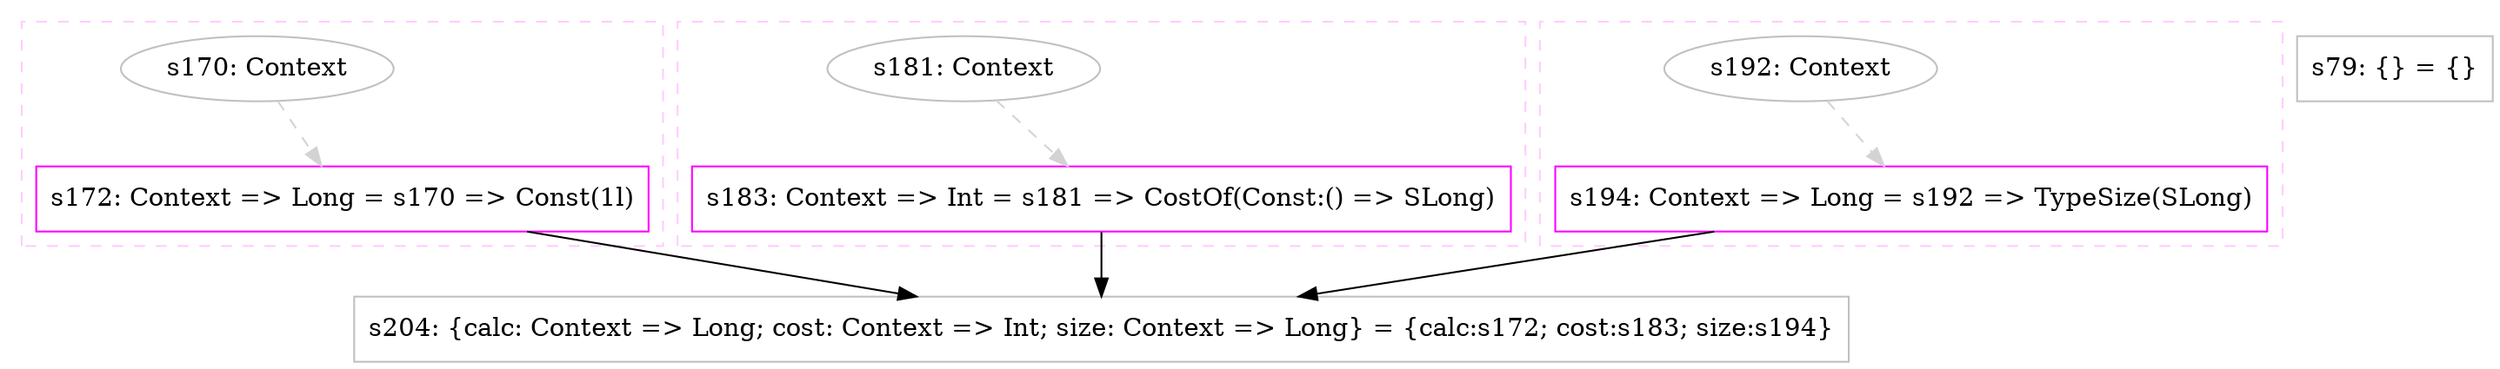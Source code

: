 digraph "oneL" {
concentrate=true
node [style=filled, fillcolor=orangered]

subgraph cluster_s172 {
style=dashed; color="#FFCCFF"
"s170" [
label="s170: Context"
shape=oval, color=gray, tooltip="s170:Context", style=filled, fillcolor=white
]
"s172" [
label="s172: Context => Long = s170 => Const(1l)"
shape=box, color=magenta, tooltip="s172:Context => Long", style=filled, fillcolor=white
]
{rank=source; s170}
{rank=sink; s172}
}
subgraph cluster_s183 {
style=dashed; color="#FFCCFF"
"s181" [
label="s181: Context"
shape=oval, color=gray, tooltip="s181:Context", style=filled, fillcolor=white
]
"s183" [
label="s183: Context => Int = s181 => CostOf(Const:() => SLong)"
shape=box, color=magenta, tooltip="s183:Context => Int", style=filled, fillcolor=white
]
{rank=source; s181}
{rank=sink; s183}
}
subgraph cluster_s194 {
style=dashed; color="#FFCCFF"
"s192" [
label="s192: Context"
shape=oval, color=gray, tooltip="s192:Context", style=filled, fillcolor=white
]
"s194" [
label="s194: Context => Long = s192 => TypeSize(SLong)"
shape=box, color=magenta, tooltip="s194:Context => Long", style=filled, fillcolor=white
]
{rank=source; s192}
{rank=sink; s194}
}
"s204" [
label="s204: {calc: Context => Long; cost: Context => Int; size: Context => Long} = {calc:s172; cost:s183; size:s194}"
shape=box, color=gray, tooltip="s204:{calc: Context => Long; cost: Context => Int; size: Context => Long}", style=filled, fillcolor=white
]
"s79" [
label="s79: {} = {}"
shape=box, color=gray, tooltip="s79:{}", style=filled, fillcolor=white
]
"s172" -> "s204" [style=solid]
"s183" -> "s204" [style=solid]
"s194" -> "s204" [style=solid]
"s170" -> "s172" [style=dashed, color=lightgray, weight=0]
"s192" -> "s194" [style=dashed, color=lightgray, weight=0]
"s181" -> "s183" [style=dashed, color=lightgray, weight=0]
}
